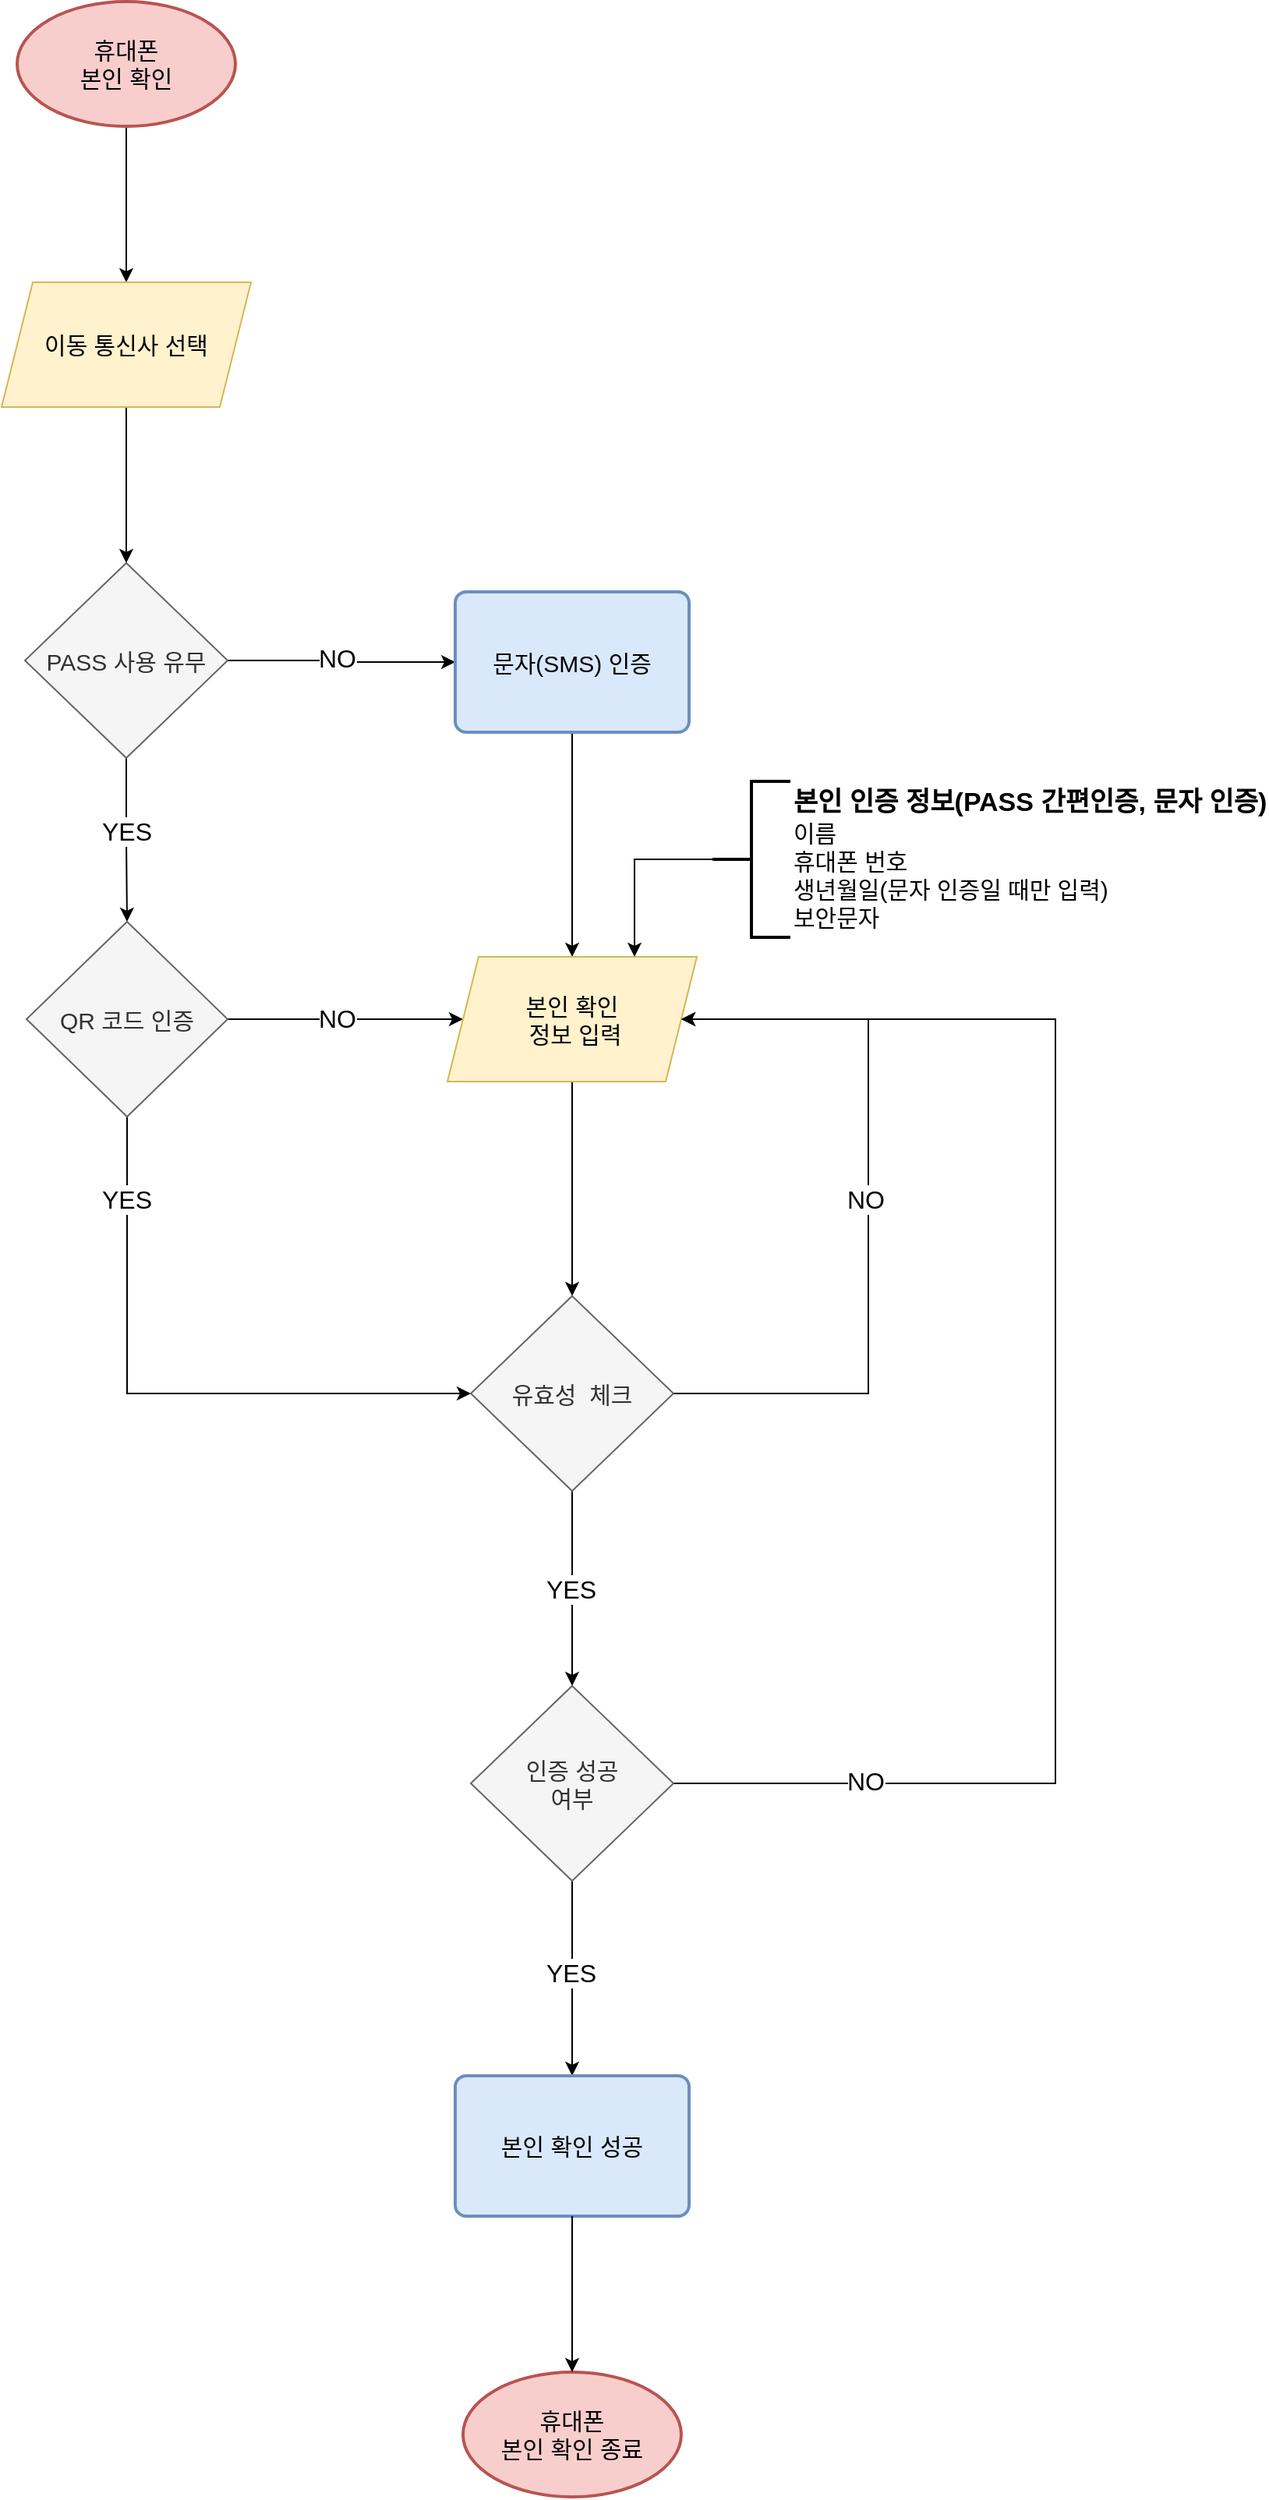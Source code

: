 <mxfile version="24.2.7" type="github">
  <diagram id="C5RBs43oDa-KdzZeNtuy" name="Page-1">
    <mxGraphModel dx="2049" dy="1114" grid="1" gridSize="10" guides="1" tooltips="1" connect="1" arrows="1" fold="1" page="1" pageScale="1" pageWidth="827" pageHeight="1169" math="0" shadow="0">
      <root>
        <mxCell id="WIyWlLk6GJQsqaUBKTNV-0" />
        <mxCell id="WIyWlLk6GJQsqaUBKTNV-1" parent="WIyWlLk6GJQsqaUBKTNV-0" />
        <mxCell id="JT5BL7dFvs0LwUX9XZ8y-6" style="edgeStyle=orthogonalEdgeStyle;rounded=0;orthogonalLoop=1;jettySize=auto;html=1;entryX=0.5;entryY=0;entryDx=0;entryDy=0;" edge="1" parent="WIyWlLk6GJQsqaUBKTNV-1" source="JT5BL7dFvs0LwUX9XZ8y-1" target="JT5BL7dFvs0LwUX9XZ8y-14">
          <mxGeometry relative="1" as="geometry">
            <mxPoint x="300" y="400" as="targetPoint" />
          </mxGeometry>
        </mxCell>
        <mxCell id="JT5BL7dFvs0LwUX9XZ8y-1" value="&lt;div&gt;&lt;font style=&quot;font-size: 15px;&quot;&gt;휴대폰&lt;/font&gt;&lt;/div&gt;&lt;font style=&quot;font-size: 15px;&quot;&gt;본인 확인&lt;/font&gt;" style="strokeWidth=2;html=1;shape=mxgraph.flowchart.start_1;whiteSpace=wrap;fillColor=#f8cecc;strokeColor=#b85450;" vertex="1" parent="WIyWlLk6GJQsqaUBKTNV-1">
          <mxGeometry x="344" y="60" width="140" height="80" as="geometry" />
        </mxCell>
        <mxCell id="JT5BL7dFvs0LwUX9XZ8y-54" style="edgeStyle=orthogonalEdgeStyle;rounded=0;orthogonalLoop=1;jettySize=auto;html=1;entryX=0.5;entryY=0;entryDx=0;entryDy=0;" edge="1" parent="WIyWlLk6GJQsqaUBKTNV-1" source="JT5BL7dFvs0LwUX9XZ8y-10" target="JT5BL7dFvs0LwUX9XZ8y-28">
          <mxGeometry relative="1" as="geometry" />
        </mxCell>
        <mxCell id="JT5BL7dFvs0LwUX9XZ8y-55" style="edgeStyle=orthogonalEdgeStyle;rounded=0;orthogonalLoop=1;jettySize=auto;html=1;" edge="1" parent="WIyWlLk6GJQsqaUBKTNV-1" source="JT5BL7dFvs0LwUX9XZ8y-10" target="JT5BL7dFvs0LwUX9XZ8y-40">
          <mxGeometry relative="1" as="geometry" />
        </mxCell>
        <mxCell id="JT5BL7dFvs0LwUX9XZ8y-10" value="&lt;font style=&quot;font-size: 15px;&quot;&gt;PASS 사용 유무&lt;/font&gt;" style="rhombus;whiteSpace=wrap;html=1;fillColor=#f5f5f5;fontColor=#333333;strokeColor=#666666;" vertex="1" parent="WIyWlLk6GJQsqaUBKTNV-1">
          <mxGeometry x="349" y="420" width="130" height="125" as="geometry" />
        </mxCell>
        <mxCell id="JT5BL7dFvs0LwUX9XZ8y-17" style="edgeStyle=orthogonalEdgeStyle;rounded=0;orthogonalLoop=1;jettySize=auto;html=1;" edge="1" parent="WIyWlLk6GJQsqaUBKTNV-1" source="JT5BL7dFvs0LwUX9XZ8y-14" target="JT5BL7dFvs0LwUX9XZ8y-10">
          <mxGeometry relative="1" as="geometry" />
        </mxCell>
        <mxCell id="JT5BL7dFvs0LwUX9XZ8y-14" value="&lt;span style=&quot;font-size: 15px;&quot;&gt;이동 통신사 선택&lt;/span&gt;" style="shape=parallelogram;perimeter=parallelogramPerimeter;whiteSpace=wrap;html=1;fixedSize=1;fillColor=#fff2cc;strokeColor=#d6b656;" vertex="1" parent="WIyWlLk6GJQsqaUBKTNV-1">
          <mxGeometry x="334" y="240" width="160" height="80" as="geometry" />
        </mxCell>
        <mxCell id="JT5BL7dFvs0LwUX9XZ8y-25" value="NO" style="edgeLabel;html=1;align=center;verticalAlign=middle;resizable=0;points=[];fontSize=16;" vertex="1" connectable="0" parent="WIyWlLk6GJQsqaUBKTNV-1">
          <mxGeometry x="594.995" y="373" as="geometry">
            <mxPoint x="-46" y="108" as="offset" />
          </mxGeometry>
        </mxCell>
        <mxCell id="JT5BL7dFvs0LwUX9XZ8y-36" style="edgeStyle=orthogonalEdgeStyle;rounded=0;orthogonalLoop=1;jettySize=auto;html=1;entryX=0;entryY=0.5;entryDx=0;entryDy=0;" edge="1" parent="WIyWlLk6GJQsqaUBKTNV-1" source="JT5BL7dFvs0LwUX9XZ8y-28" target="JT5BL7dFvs0LwUX9XZ8y-42">
          <mxGeometry relative="1" as="geometry">
            <mxPoint x="915" y="620" as="targetPoint" />
          </mxGeometry>
        </mxCell>
        <mxCell id="JT5BL7dFvs0LwUX9XZ8y-80" style="edgeStyle=orthogonalEdgeStyle;rounded=0;orthogonalLoop=1;jettySize=auto;html=1;entryX=0;entryY=0.5;entryDx=0;entryDy=0;" edge="1" parent="WIyWlLk6GJQsqaUBKTNV-1" source="JT5BL7dFvs0LwUX9XZ8y-28" target="JT5BL7dFvs0LwUX9XZ8y-48">
          <mxGeometry relative="1" as="geometry">
            <mxPoint x="414.5" y="960" as="targetPoint" />
            <Array as="points">
              <mxPoint x="415" y="952" />
            </Array>
          </mxGeometry>
        </mxCell>
        <mxCell id="JT5BL7dFvs0LwUX9XZ8y-28" value="&lt;span style=&quot;font-size: 15px;&quot;&gt;QR 코드 인증&lt;/span&gt;" style="rhombus;whiteSpace=wrap;html=1;fillColor=#f5f5f5;fontColor=#333333;strokeColor=#666666;" vertex="1" parent="WIyWlLk6GJQsqaUBKTNV-1">
          <mxGeometry x="350" y="650" width="129" height="125" as="geometry" />
        </mxCell>
        <mxCell id="JT5BL7dFvs0LwUX9XZ8y-31" value="YES" style="edgeLabel;html=1;align=center;verticalAlign=middle;resizable=0;points=[];fontSize=16;" vertex="1" connectable="0" parent="WIyWlLk6GJQsqaUBKTNV-1">
          <mxGeometry x="459.995" y="483.5" as="geometry">
            <mxPoint x="-46" y="108" as="offset" />
          </mxGeometry>
        </mxCell>
        <mxCell id="JT5BL7dFvs0LwUX9XZ8y-37" value="NO" style="edgeLabel;html=1;align=center;verticalAlign=middle;resizable=0;points=[];fontSize=16;" vertex="1" connectable="0" parent="WIyWlLk6GJQsqaUBKTNV-1">
          <mxGeometry x="594.995" y="603.5" as="geometry">
            <mxPoint x="-46" y="108" as="offset" />
          </mxGeometry>
        </mxCell>
        <mxCell id="JT5BL7dFvs0LwUX9XZ8y-60" style="edgeStyle=orthogonalEdgeStyle;rounded=0;orthogonalLoop=1;jettySize=auto;html=1;entryX=0.5;entryY=0;entryDx=0;entryDy=0;" edge="1" parent="WIyWlLk6GJQsqaUBKTNV-1" source="JT5BL7dFvs0LwUX9XZ8y-40" target="JT5BL7dFvs0LwUX9XZ8y-42">
          <mxGeometry relative="1" as="geometry" />
        </mxCell>
        <mxCell id="JT5BL7dFvs0LwUX9XZ8y-40" value="&lt;font style=&quot;font-size: 15px;&quot;&gt;문자(SMS) 인증&lt;/font&gt;" style="rounded=1;whiteSpace=wrap;html=1;absoluteArcSize=1;arcSize=14;strokeWidth=2;fillColor=#dae8fc;strokeColor=#6c8ebf;" vertex="1" parent="WIyWlLk6GJQsqaUBKTNV-1">
          <mxGeometry x="625" y="438.5" width="150" height="90" as="geometry" />
        </mxCell>
        <mxCell id="JT5BL7dFvs0LwUX9XZ8y-49" style="edgeStyle=orthogonalEdgeStyle;rounded=0;orthogonalLoop=1;jettySize=auto;html=1;" edge="1" parent="WIyWlLk6GJQsqaUBKTNV-1" source="JT5BL7dFvs0LwUX9XZ8y-42" target="JT5BL7dFvs0LwUX9XZ8y-48">
          <mxGeometry relative="1" as="geometry" />
        </mxCell>
        <mxCell id="JT5BL7dFvs0LwUX9XZ8y-42" value="&lt;font style=&quot;font-size: 15px;&quot;&gt;본인 확인&lt;/font&gt;&lt;div&gt;&lt;font style=&quot;font-size: 15px;&quot;&gt;&amp;nbsp;정보 입력&lt;/font&gt;&lt;/div&gt;" style="shape=parallelogram;perimeter=parallelogramPerimeter;whiteSpace=wrap;html=1;fixedSize=1;fillColor=#fff2cc;strokeColor=#d6b656;" vertex="1" parent="WIyWlLk6GJQsqaUBKTNV-1">
          <mxGeometry x="620" y="672.5" width="160" height="80" as="geometry" />
        </mxCell>
        <mxCell id="JT5BL7dFvs0LwUX9XZ8y-75" style="edgeStyle=orthogonalEdgeStyle;rounded=0;orthogonalLoop=1;jettySize=auto;html=1;entryX=1;entryY=0.5;entryDx=0;entryDy=0;" edge="1" parent="WIyWlLk6GJQsqaUBKTNV-1" source="JT5BL7dFvs0LwUX9XZ8y-48" target="JT5BL7dFvs0LwUX9XZ8y-42">
          <mxGeometry relative="1" as="geometry">
            <mxPoint x="910" y="710" as="targetPoint" />
            <Array as="points">
              <mxPoint x="890" y="952" />
              <mxPoint x="890" y="712" />
            </Array>
          </mxGeometry>
        </mxCell>
        <mxCell id="JT5BL7dFvs0LwUX9XZ8y-78" style="edgeStyle=orthogonalEdgeStyle;rounded=0;orthogonalLoop=1;jettySize=auto;html=1;entryX=0.5;entryY=0;entryDx=0;entryDy=0;" edge="1" parent="WIyWlLk6GJQsqaUBKTNV-1" source="JT5BL7dFvs0LwUX9XZ8y-48">
          <mxGeometry relative="1" as="geometry">
            <mxPoint x="700" y="1140" as="targetPoint" />
          </mxGeometry>
        </mxCell>
        <mxCell id="JT5BL7dFvs0LwUX9XZ8y-48" value="&lt;span style=&quot;font-size: 15px;&quot;&gt;유효성&amp;nbsp; 체크&lt;/span&gt;" style="rhombus;whiteSpace=wrap;html=1;fillColor=#f5f5f5;fontColor=#333333;strokeColor=#666666;" vertex="1" parent="WIyWlLk6GJQsqaUBKTNV-1">
          <mxGeometry x="635" y="890" width="130" height="125" as="geometry" />
        </mxCell>
        <mxCell id="JT5BL7dFvs0LwUX9XZ8y-57" value="YES" style="edgeLabel;html=1;align=center;verticalAlign=middle;resizable=0;points=[];fontSize=16;" vertex="1" connectable="0" parent="WIyWlLk6GJQsqaUBKTNV-1">
          <mxGeometry x="459.995" y="720" as="geometry">
            <mxPoint x="-46" y="108" as="offset" />
          </mxGeometry>
        </mxCell>
        <mxCell id="JT5BL7dFvs0LwUX9XZ8y-72" value="YES" style="edgeLabel;html=1;align=center;verticalAlign=middle;resizable=0;points=[];fontSize=16;" vertex="1" connectable="0" parent="WIyWlLk6GJQsqaUBKTNV-1">
          <mxGeometry x="744.995" y="970" as="geometry">
            <mxPoint x="-46" y="108" as="offset" />
          </mxGeometry>
        </mxCell>
        <mxCell id="JT5BL7dFvs0LwUX9XZ8y-76" value="NO" style="edgeLabel;html=1;align=center;verticalAlign=middle;resizable=0;points=[];fontSize=16;" vertex="1" connectable="0" parent="WIyWlLk6GJQsqaUBKTNV-1">
          <mxGeometry x="933.995" y="720" as="geometry">
            <mxPoint x="-46" y="108" as="offset" />
          </mxGeometry>
        </mxCell>
        <mxCell id="JT5BL7dFvs0LwUX9XZ8y-84" style="edgeStyle=orthogonalEdgeStyle;rounded=0;orthogonalLoop=1;jettySize=auto;html=1;entryX=1;entryY=0.5;entryDx=0;entryDy=0;" edge="1" parent="WIyWlLk6GJQsqaUBKTNV-1" source="JT5BL7dFvs0LwUX9XZ8y-83" target="JT5BL7dFvs0LwUX9XZ8y-42">
          <mxGeometry relative="1" as="geometry">
            <mxPoint x="990" y="710" as="targetPoint" />
            <Array as="points">
              <mxPoint x="1010" y="1202" />
              <mxPoint x="1010" y="712" />
            </Array>
          </mxGeometry>
        </mxCell>
        <mxCell id="JT5BL7dFvs0LwUX9XZ8y-86" style="edgeStyle=orthogonalEdgeStyle;rounded=0;orthogonalLoop=1;jettySize=auto;html=1;" edge="1" parent="WIyWlLk6GJQsqaUBKTNV-1" source="JT5BL7dFvs0LwUX9XZ8y-83">
          <mxGeometry relative="1" as="geometry">
            <mxPoint x="700" y="1390" as="targetPoint" />
          </mxGeometry>
        </mxCell>
        <mxCell id="JT5BL7dFvs0LwUX9XZ8y-83" value="&lt;span style=&quot;font-size: 15px;&quot;&gt;인증 성공&lt;/span&gt;&lt;div&gt;&lt;span style=&quot;font-size: 15px;&quot;&gt;여부&lt;/span&gt;&lt;/div&gt;" style="rhombus;whiteSpace=wrap;html=1;fillColor=#f5f5f5;fontColor=#333333;strokeColor=#666666;" vertex="1" parent="WIyWlLk6GJQsqaUBKTNV-1">
          <mxGeometry x="635" y="1140" width="130" height="125" as="geometry" />
        </mxCell>
        <mxCell id="JT5BL7dFvs0LwUX9XZ8y-85" value="NO" style="edgeLabel;html=1;align=center;verticalAlign=middle;resizable=0;points=[];fontSize=16;" vertex="1" connectable="0" parent="WIyWlLk6GJQsqaUBKTNV-1">
          <mxGeometry x="933.995" y="1093" as="geometry">
            <mxPoint x="-46" y="108" as="offset" />
          </mxGeometry>
        </mxCell>
        <mxCell id="JT5BL7dFvs0LwUX9XZ8y-87" value="YES" style="edgeLabel;html=1;align=center;verticalAlign=middle;resizable=0;points=[];fontSize=16;" vertex="1" connectable="0" parent="WIyWlLk6GJQsqaUBKTNV-1">
          <mxGeometry x="744.995" y="1216" as="geometry">
            <mxPoint x="-46" y="108" as="offset" />
          </mxGeometry>
        </mxCell>
        <mxCell id="JT5BL7dFvs0LwUX9XZ8y-88" value="&lt;span style=&quot;font-size: 15px;&quot;&gt;본인 확인 성공&lt;/span&gt;" style="rounded=1;whiteSpace=wrap;html=1;absoluteArcSize=1;arcSize=14;strokeWidth=2;fillColor=#dae8fc;strokeColor=#6c8ebf;" vertex="1" parent="WIyWlLk6GJQsqaUBKTNV-1">
          <mxGeometry x="625" y="1390" width="150" height="90" as="geometry" />
        </mxCell>
        <mxCell id="JT5BL7dFvs0LwUX9XZ8y-90" value="&lt;div&gt;&lt;span style=&quot;font-size: 15px;&quot;&gt;휴대폰&lt;/span&gt;&lt;/div&gt;&lt;span style=&quot;font-size: 15px;&quot;&gt;본인 확인 종료&lt;/span&gt;" style="strokeWidth=2;html=1;shape=mxgraph.flowchart.start_1;whiteSpace=wrap;fillColor=#f8cecc;strokeColor=#b85450;" vertex="1" parent="WIyWlLk6GJQsqaUBKTNV-1">
          <mxGeometry x="630" y="1580" width="140" height="80" as="geometry" />
        </mxCell>
        <mxCell id="JT5BL7dFvs0LwUX9XZ8y-91" style="edgeStyle=orthogonalEdgeStyle;rounded=0;orthogonalLoop=1;jettySize=auto;html=1;entryX=0.5;entryY=0;entryDx=0;entryDy=0;entryPerimeter=0;" edge="1" parent="WIyWlLk6GJQsqaUBKTNV-1" source="JT5BL7dFvs0LwUX9XZ8y-88" target="JT5BL7dFvs0LwUX9XZ8y-90">
          <mxGeometry relative="1" as="geometry" />
        </mxCell>
        <mxCell id="JT5BL7dFvs0LwUX9XZ8y-93" style="edgeStyle=orthogonalEdgeStyle;rounded=0;orthogonalLoop=1;jettySize=auto;html=1;entryX=0.75;entryY=0;entryDx=0;entryDy=0;" edge="1" parent="WIyWlLk6GJQsqaUBKTNV-1" source="JT5BL7dFvs0LwUX9XZ8y-92" target="JT5BL7dFvs0LwUX9XZ8y-42">
          <mxGeometry relative="1" as="geometry" />
        </mxCell>
        <mxCell id="JT5BL7dFvs0LwUX9XZ8y-92" value="&lt;b style=&quot;&quot;&gt;&lt;font style=&quot;font-size: 17px;&quot;&gt;본인 인증 정보(PASS 간편인증, 문자 인증)&lt;/font&gt;&lt;/b&gt;&lt;div&gt;&lt;span style=&quot;font-size: 15px;&quot;&gt;이름&lt;/span&gt;&lt;/div&gt;&lt;div&gt;&lt;span style=&quot;font-size: 15px;&quot;&gt;휴대폰 번호&lt;/span&gt;&lt;/div&gt;&lt;div&gt;&lt;span style=&quot;font-size: 15px;&quot;&gt;생년월일(문자 인증일 때만 입력)&lt;br&gt;&lt;/span&gt;&lt;div&gt;&lt;span style=&quot;font-size: 15px;&quot;&gt;보안문자&lt;/span&gt;&lt;/div&gt;&lt;/div&gt;" style="strokeWidth=2;html=1;shape=mxgraph.flowchart.annotation_2;align=left;labelPosition=right;pointerEvents=1;" vertex="1" parent="WIyWlLk6GJQsqaUBKTNV-1">
          <mxGeometry x="790" y="560" width="50" height="100" as="geometry" />
        </mxCell>
      </root>
    </mxGraphModel>
  </diagram>
</mxfile>
